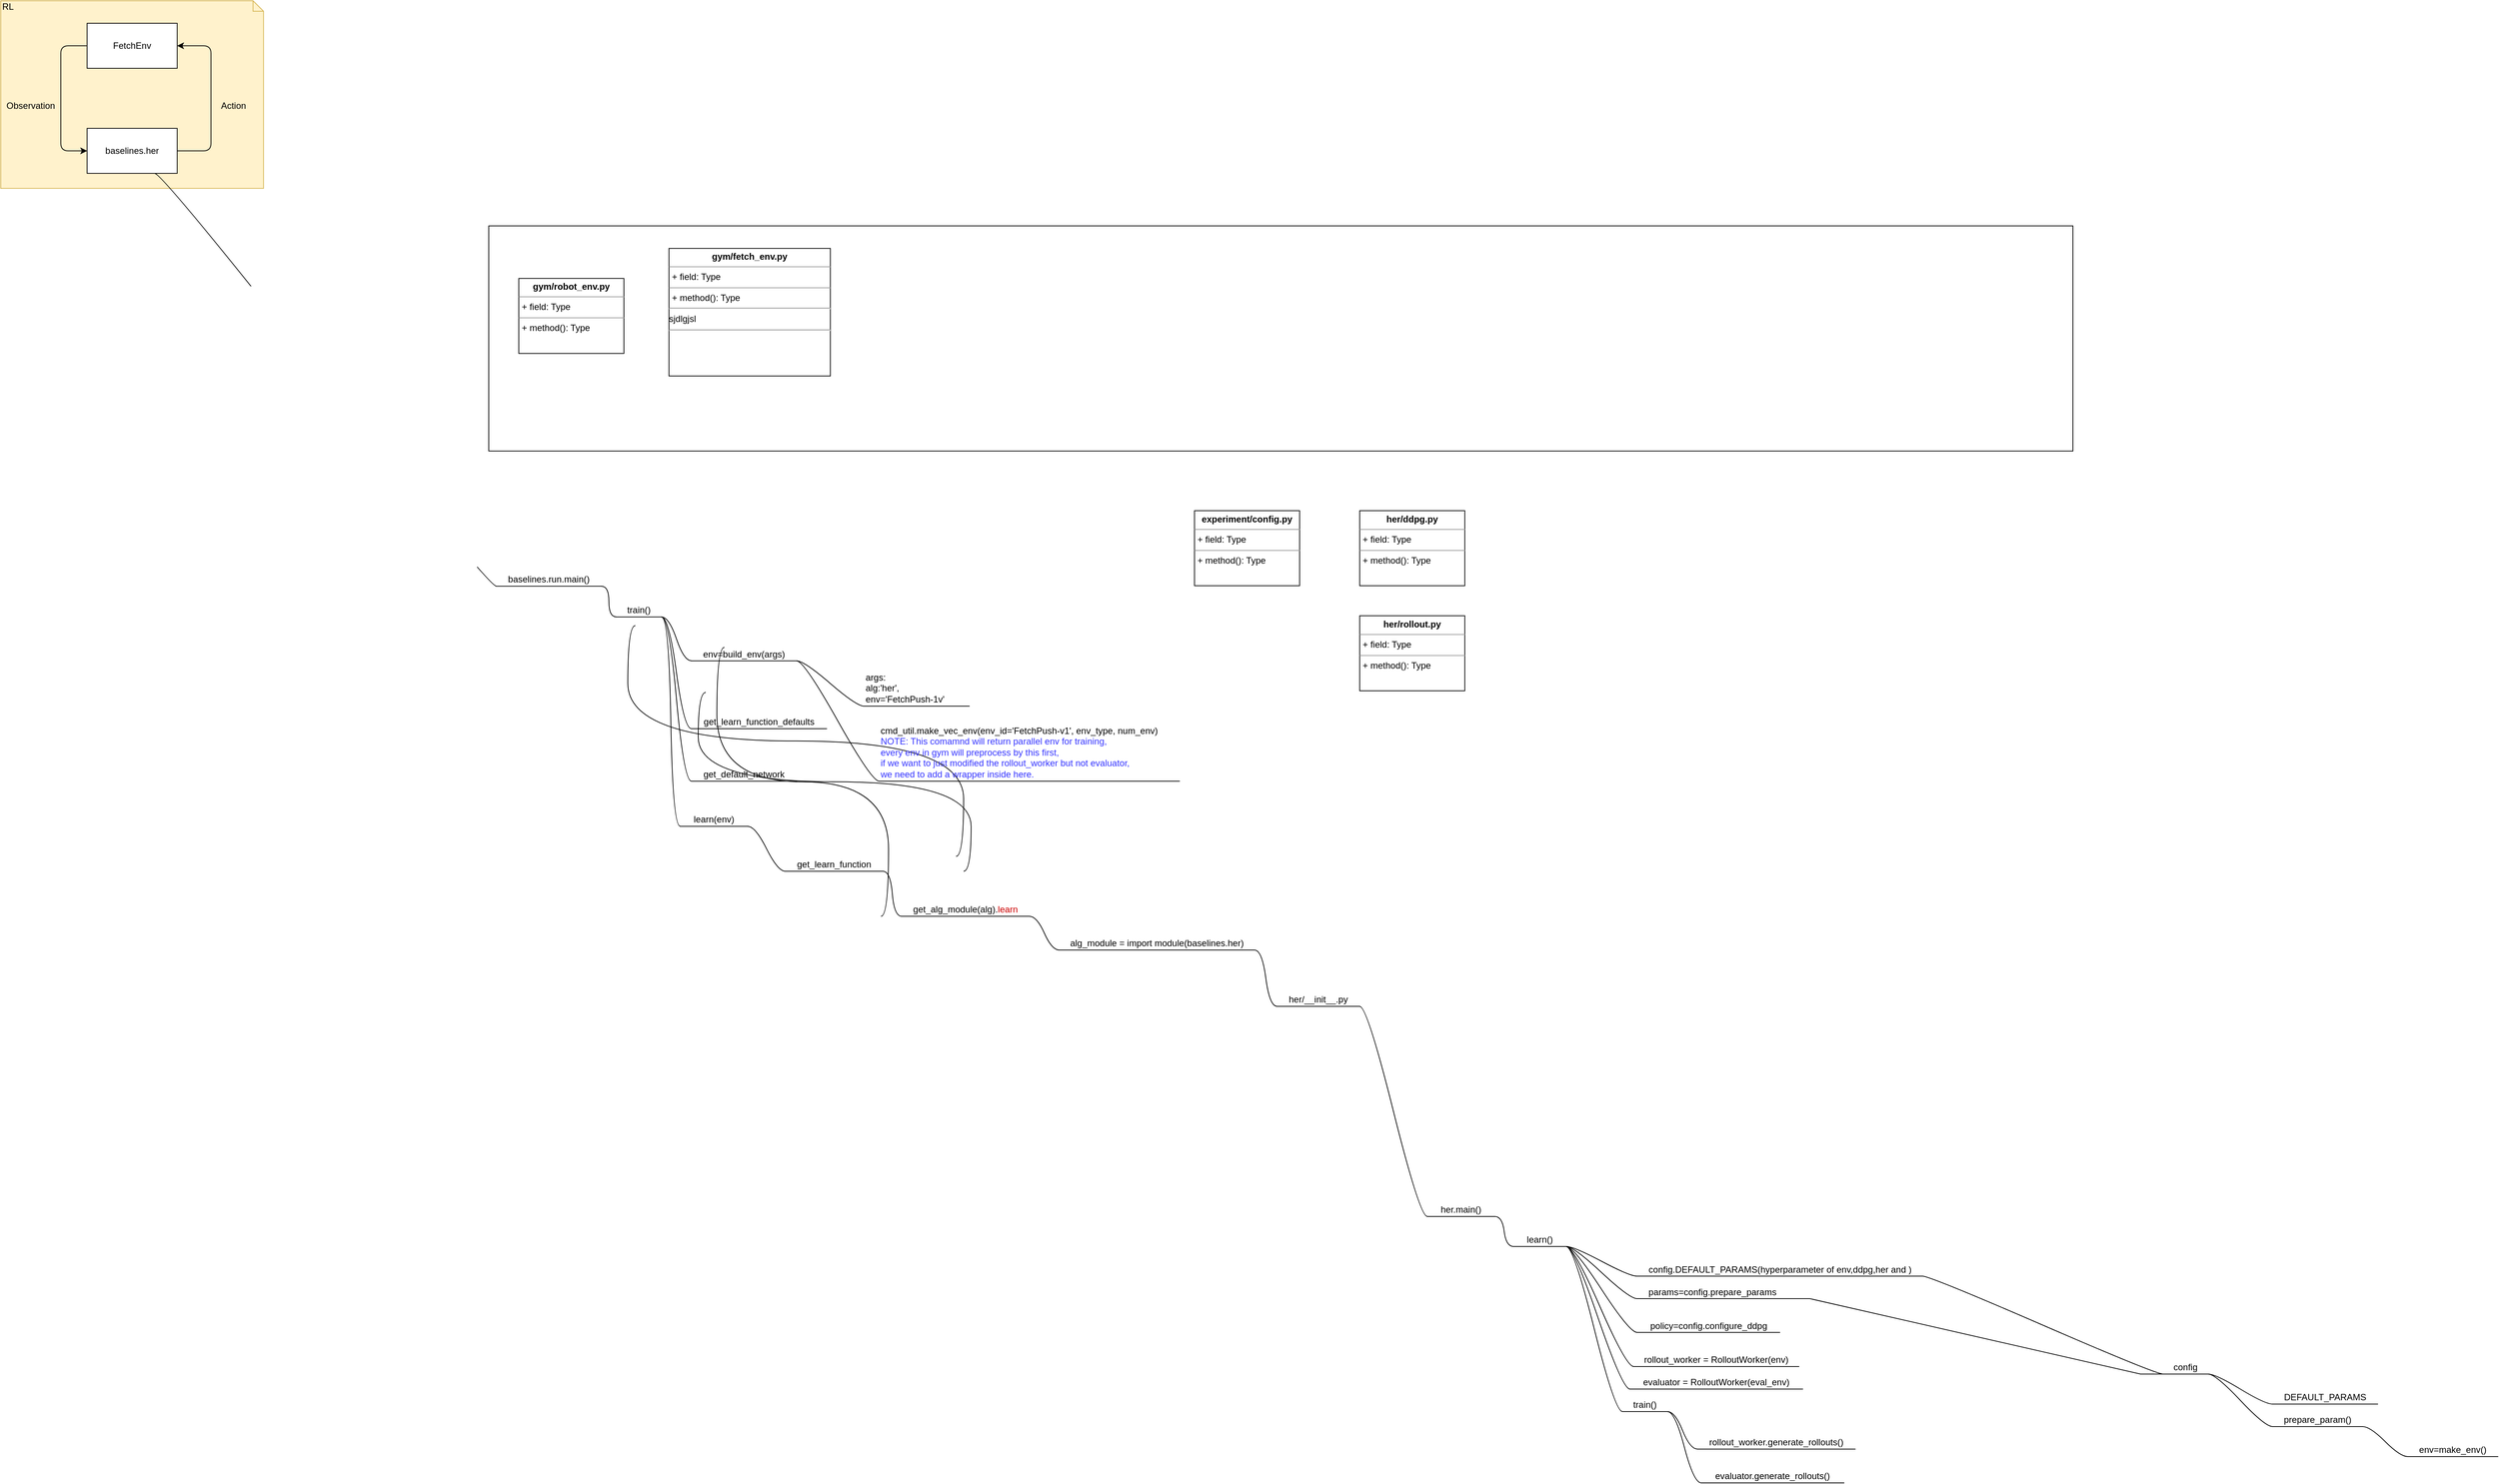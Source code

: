 <mxfile version="11.1.4" type="github"><diagram name="Page-1" id="5f0bae14-7c28-e335-631c-24af17079c00"><mxGraphModel dx="981" dy="626" grid="1" gridSize="10" guides="1" tooltips="1" connect="1" arrows="1" fold="1" page="1" pageScale="1" pageWidth="1100" pageHeight="850" background="#ffffff" math="0" shadow="0"><root><mxCell id="0"/><mxCell id="1" parent="0"/><mxCell id="o8G2DxJrOwmcKDqO7mxw-1" value="RL" style="shape=note;whiteSpace=wrap;html=1;size=14;verticalAlign=top;align=left;spacingTop=-6;fillColor=#fff2cc;strokeColor=#d6b656;" parent="1" vertex="1"><mxGeometry x="20" y="20" width="350" height="250" as="geometry"/></mxCell><mxCell id="o8G2DxJrOwmcKDqO7mxw-2" value="FetchEnv" style="rounded=0;whiteSpace=wrap;html=1;" parent="1" vertex="1"><mxGeometry x="135" y="50" width="120" height="60" as="geometry"/></mxCell><mxCell id="o8G2DxJrOwmcKDqO7mxw-3" value="baselines.her" style="rounded=0;whiteSpace=wrap;html=1;" parent="1" vertex="1"><mxGeometry x="135" y="190" width="120" height="60" as="geometry"/></mxCell><mxCell id="o8G2DxJrOwmcKDqO7mxw-8" value="" style="edgeStyle=elbowEdgeStyle;elbow=vertical;endArrow=classic;html=1;entryX=0;entryY=0.5;entryDx=0;entryDy=0;exitX=0;exitY=0.5;exitDx=0;exitDy=0;" parent="1" source="o8G2DxJrOwmcKDqO7mxw-2" target="o8G2DxJrOwmcKDqO7mxw-3" edge="1"><mxGeometry width="50" height="50" relative="1" as="geometry"><mxPoint x="20" y="370" as="sourcePoint"/><mxPoint x="70" y="320" as="targetPoint"/><Array as="points"><mxPoint x="100" y="150"/></Array></mxGeometry></mxCell><mxCell id="o8G2DxJrOwmcKDqO7mxw-11" value="" style="edgeStyle=elbowEdgeStyle;elbow=vertical;endArrow=classic;html=1;entryX=1;entryY=0.5;entryDx=0;entryDy=0;exitX=1;exitY=0.5;exitDx=0;exitDy=0;" parent="1" source="o8G2DxJrOwmcKDqO7mxw-3" target="o8G2DxJrOwmcKDqO7mxw-2" edge="1"><mxGeometry width="50" height="50" relative="1" as="geometry"><mxPoint x="20" y="370" as="sourcePoint"/><mxPoint x="70" y="320" as="targetPoint"/><Array as="points"><mxPoint x="300" y="150"/></Array></mxGeometry></mxCell><mxCell id="o8G2DxJrOwmcKDqO7mxw-13" value="Observation" style="text;html=1;strokeColor=none;fillColor=none;align=center;verticalAlign=middle;whiteSpace=wrap;rounded=0;" parent="1" vertex="1"><mxGeometry x="40" y="150" width="40" height="20" as="geometry"/></mxCell><mxCell id="o8G2DxJrOwmcKDqO7mxw-14" value="Action" style="text;html=1;strokeColor=none;fillColor=none;align=center;verticalAlign=middle;whiteSpace=wrap;rounded=0;" parent="1" vertex="1"><mxGeometry x="310" y="150" width="40" height="20" as="geometry"/></mxCell><mxCell id="KCClRSggGxn2PrASkZc7-3" value="" style="rounded=0;whiteSpace=wrap;html=1;" vertex="1" parent="1"><mxGeometry x="670" y="320" width="2110" height="300" as="geometry"/></mxCell><mxCell id="o8G2DxJrOwmcKDqO7mxw-16" value="&lt;p style=&quot;margin: 0px ; margin-top: 4px ; text-align: center&quot;&gt;&lt;b&gt;gym/robot_env.py&lt;/b&gt;&lt;/p&gt;&lt;hr size=&quot;1&quot;&gt;&lt;p style=&quot;margin: 0px ; margin-left: 4px&quot;&gt;+ field: Type&lt;/p&gt;&lt;hr size=&quot;1&quot;&gt;&lt;p style=&quot;margin: 0px ; margin-left: 4px&quot;&gt;+ method(): Type&lt;br&gt;&lt;/p&gt;" style="verticalAlign=top;align=left;overflow=fill;fontSize=12;fontFamily=Helvetica;html=1;" parent="1" vertex="1"><mxGeometry x="710" y="390" width="140" height="100" as="geometry"/></mxCell><mxCell id="o8G2DxJrOwmcKDqO7mxw-17" value="&lt;p style=&quot;margin: 0px ; margin-top: 4px ; text-align: center&quot;&gt;&lt;b&gt;gym/fetch_env.py&lt;/b&gt;&lt;/p&gt;&lt;hr size=&quot;1&quot;&gt;&lt;p style=&quot;margin: 0px ; margin-left: 4px&quot;&gt;+ field: Type&lt;/p&gt;&lt;hr size=&quot;1&quot;&gt;&lt;p style=&quot;margin: 0px ; margin-left: 4px&quot;&gt;+ method(): Type&lt;/p&gt;&lt;hr&gt;sjdlgjsl&lt;hr&gt;" style="verticalAlign=top;align=left;overflow=fill;fontSize=12;fontFamily=Helvetica;html=1;" parent="1" vertex="1"><mxGeometry x="910" y="350" width="215" height="170" as="geometry"/></mxCell><mxCell id="KCClRSggGxn2PrASkZc7-9" value="&lt;p style=&quot;margin: 0px ; margin-top: 4px ; text-align: center&quot;&gt;&lt;b&gt;experiment/config.py&lt;/b&gt;&lt;/p&gt;&lt;hr size=&quot;1&quot;&gt;&lt;p style=&quot;margin: 0px ; margin-left: 4px&quot;&gt;+ field: Type&lt;/p&gt;&lt;hr size=&quot;1&quot;&gt;&lt;p style=&quot;margin: 0px ; margin-left: 4px&quot;&gt;+ method(): Type&lt;br&gt;&lt;/p&gt;" style="verticalAlign=top;align=left;overflow=fill;fontSize=12;fontFamily=Helvetica;html=1;" vertex="1" parent="1"><mxGeometry x="1610" y="699.5" width="140" height="100" as="geometry"/></mxCell><mxCell id="KCClRSggGxn2PrASkZc7-10" value="&lt;p style=&quot;margin: 0px ; margin-top: 4px ; text-align: center&quot;&gt;&lt;b&gt;her/rollout.py&lt;/b&gt;&lt;/p&gt;&lt;hr size=&quot;1&quot;&gt;&lt;p style=&quot;margin: 0px ; margin-left: 4px&quot;&gt;+ field: Type&lt;/p&gt;&lt;hr size=&quot;1&quot;&gt;&lt;p style=&quot;margin: 0px ; margin-left: 4px&quot;&gt;+ method(): Type&lt;br&gt;&lt;/p&gt;" style="verticalAlign=top;align=left;overflow=fill;fontSize=12;fontFamily=Helvetica;html=1;" vertex="1" parent="1"><mxGeometry x="1830" y="839.5" width="140" height="100" as="geometry"/></mxCell><mxCell id="KCClRSggGxn2PrASkZc7-12" value="&lt;p style=&quot;margin: 0px ; margin-top: 4px ; text-align: center&quot;&gt;&lt;b&gt;her/ddpg.py&lt;/b&gt;&lt;/p&gt;&lt;hr size=&quot;1&quot;&gt;&lt;p style=&quot;margin: 0px ; margin-left: 4px&quot;&gt;+ field: Type&lt;/p&gt;&lt;hr size=&quot;1&quot;&gt;&lt;p style=&quot;margin: 0px ; margin-left: 4px&quot;&gt;+ method(): Type&lt;br&gt;&lt;/p&gt;" style="verticalAlign=top;align=left;overflow=fill;fontSize=12;fontFamily=Helvetica;html=1;" vertex="1" parent="1"><mxGeometry x="1830" y="699.5" width="140" height="100" as="geometry"/></mxCell><mxCell id="C66drziWJAnPIlBMXxAR-4" value="" style="edgeStyle=entityRelationEdgeStyle;startArrow=none;endArrow=none;segment=10;curved=1;exitX=1;exitY=1;exitDx=0;exitDy=0;" edge="1" source="C66drziWJAnPIlBMXxAR-1" parent="1"><mxGeometry relative="1" as="geometry"><mxPoint x="1292.5" y="1160.167" as="sourcePoint"/><mxPoint x="865.207" y="852.655" as="targetPoint"/></mxGeometry></mxCell><mxCell id="C66drziWJAnPIlBMXxAR-6" value="" style="edgeStyle=entityRelationEdgeStyle;startArrow=none;endArrow=none;segment=10;curved=1;exitX=1;exitY=1;exitDx=0;exitDy=0;" edge="1" source="C66drziWJAnPIlBMXxAR-3" parent="1"><mxGeometry relative="1" as="geometry"><mxPoint x="1302.5" y="1180" as="sourcePoint"/><mxPoint x="959" y="941.621" as="targetPoint"/></mxGeometry></mxCell><mxCell id="C66drziWJAnPIlBMXxAR-8" value="" style="edgeStyle=entityRelationEdgeStyle;startArrow=none;endArrow=none;segment=10;curved=1;exitX=1;exitY=1;exitDx=0;exitDy=0;" edge="1" source="C66drziWJAnPIlBMXxAR-3" parent="1"><mxGeometry relative="1" as="geometry"><mxPoint x="1192.5" y="1240" as="sourcePoint"/><mxPoint x="983.828" y="881.621" as="targetPoint"/></mxGeometry></mxCell><mxCell id="79jJNqFuz86LAAHqG-b1-1" value="baselines.run.main()" style="whiteSpace=wrap;html=1;shape=partialRectangle;top=0;left=0;bottom=1;right=0;points=[[0,1],[1,1]];strokeColor=#000000;fillColor=none;align=center;verticalAlign=bottom;routingCenterY=0.5;snapToPoint=1;container=1;recursiveResize=0;autosize=1;treeFolding=1;treeMoving=1;" vertex="1" parent="1"><mxGeometry x="680.017" y="780.167" width="140" height="20" as="geometry"/></mxCell><mxCell id="79jJNqFuz86LAAHqG-b1-2" value="" style="edgeStyle=entityRelationEdgeStyle;startArrow=none;endArrow=none;segment=10;curved=1;exitX=0.75;exitY=1;exitDx=0;exitDy=0;" edge="1" parent="1" target="79jJNqFuz86LAAHqG-b1-1" source="o8G2DxJrOwmcKDqO7mxw-3"><mxGeometry relative="1" as="geometry"><mxPoint x="640" y="762" as="sourcePoint"/></mxGeometry></mxCell><mxCell id="79jJNqFuz86LAAHqG-b1-3" value="train()" style="whiteSpace=wrap;html=1;shape=partialRectangle;top=0;left=0;bottom=1;right=0;points=[[0,1],[1,1]];strokeColor=#000000;fillColor=none;align=center;verticalAlign=bottom;routingCenterY=0.5;snapToPoint=1;container=1;recursiveResize=0;autosize=1;treeFolding=1;treeMoving=1;" vertex="1" parent="1"><mxGeometry x="840.017" y="821.167" width="60" height="20" as="geometry"/></mxCell><mxCell id="79jJNqFuz86LAAHqG-b1-4" value="" style="edgeStyle=entityRelationEdgeStyle;startArrow=none;endArrow=none;segment=10;curved=1;exitX=1;exitY=1;exitDx=0;exitDy=0;" edge="1" parent="1" source="79jJNqFuz86LAAHqG-b1-1" target="79jJNqFuz86LAAHqG-b1-3"><mxGeometry relative="1" as="geometry"><mxPoint x="770.017" y="851.333" as="sourcePoint"/></mxGeometry></mxCell><mxCell id="79jJNqFuz86LAAHqG-b1-5" value="env=build_env(args)" style="whiteSpace=wrap;html=1;shape=partialRectangle;top=0;left=0;bottom=1;right=0;points=[[0,1],[1,1]];strokeColor=#000000;fillColor=none;align=center;verticalAlign=bottom;routingCenterY=0.5;snapToPoint=1;container=1;recursiveResize=0;autosize=1;treeFolding=1;treeMoving=1;" vertex="1" parent="1"><mxGeometry x="940.017" y="879.667" width="140" height="20" as="geometry"/></mxCell><mxCell id="79jJNqFuz86LAAHqG-b1-6" value="" style="edgeStyle=entityRelationEdgeStyle;startArrow=none;endArrow=none;segment=10;curved=1;exitX=1;exitY=1;exitDx=0;exitDy=0;" edge="1" parent="1" source="79jJNqFuz86LAAHqG-b1-3" target="79jJNqFuz86LAAHqG-b1-5"><mxGeometry relative="1" as="geometry"><mxPoint x="780.017" y="871.167" as="sourcePoint"/></mxGeometry></mxCell><mxCell id="79jJNqFuz86LAAHqG-b1-7" value="learn(env)" style="whiteSpace=wrap;html=1;shape=partialRectangle;top=0;left=0;bottom=1;right=0;points=[[0,1],[1,1]];strokeColor=#000000;fillColor=none;align=center;verticalAlign=bottom;routingCenterY=0.5;snapToPoint=1;container=1;recursiveResize=0;autosize=1;treeFolding=1;treeMoving=1;" vertex="1" parent="1"><mxGeometry x="925.017" y="1100.167" width="90" height="20" as="geometry"/></mxCell><mxCell id="79jJNqFuz86LAAHqG-b1-8" value="" style="edgeStyle=entityRelationEdgeStyle;startArrow=none;endArrow=none;segment=10;curved=1;exitX=1;exitY=1;exitDx=0;exitDy=0;" edge="1" parent="1" source="79jJNqFuz86LAAHqG-b1-3" target="79jJNqFuz86LAAHqG-b1-7"><mxGeometry relative="1" as="geometry"><mxPoint x="670.017" y="931.167" as="sourcePoint"/></mxGeometry></mxCell><mxCell id="79jJNqFuz86LAAHqG-b1-9" value="get_learn_function" style="whiteSpace=wrap;html=1;shape=partialRectangle;top=0;left=0;bottom=1;right=0;points=[[0,1],[1,1]];strokeColor=#000000;fillColor=none;align=center;verticalAlign=bottom;routingCenterY=0.5;snapToPoint=1;container=1;recursiveResize=0;autosize=1;treeFolding=1;treeMoving=1;" vertex="1" parent="1"><mxGeometry x="1065.017" y="1160" width="130" height="20" as="geometry"/></mxCell><mxCell id="79jJNqFuz86LAAHqG-b1-10" value="" style="edgeStyle=entityRelationEdgeStyle;startArrow=none;endArrow=none;segment=10;curved=1;exitX=1;exitY=1;exitDx=0;exitDy=0;" edge="1" parent="1" source="79jJNqFuz86LAAHqG-b1-7" target="79jJNqFuz86LAAHqG-b1-9"><mxGeometry relative="1" as="geometry"><mxPoint x="585.017" y="929.5" as="sourcePoint"/></mxGeometry></mxCell><mxCell id="79jJNqFuz86LAAHqG-b1-11" value="get_alg_module(alg).&lt;font color=&quot;#cc0000&quot;&gt;learn&lt;/font&gt;" style="whiteSpace=wrap;html=1;shape=partialRectangle;top=0;left=0;bottom=1;right=0;points=[[0,1],[1,1]];strokeColor=#000000;fillColor=none;align=center;verticalAlign=bottom;routingCenterY=0.5;snapToPoint=1;container=1;recursiveResize=0;autosize=1;treeFolding=1;treeMoving=1;" vertex="1" parent="1"><mxGeometry x="1220.017" y="1220" width="170" height="20" as="geometry"/></mxCell><mxCell id="79jJNqFuz86LAAHqG-b1-12" value="" style="edgeStyle=entityRelationEdgeStyle;startArrow=none;endArrow=none;segment=10;curved=1;exitX=1;exitY=1;exitDx=0;exitDy=0;" edge="1" parent="1" source="79jJNqFuz86LAAHqG-b1-9" target="79jJNqFuz86LAAHqG-b1-11"><mxGeometry relative="1" as="geometry"><mxPoint x="545.017" y="989.5" as="sourcePoint"/></mxGeometry></mxCell><mxCell id="79jJNqFuz86LAAHqG-b1-13" value="cmd_util.make_vec_env(env_id='FetchPush-v1', env_type, num_env)&lt;br&gt;&lt;font color=&quot;#3333ff&quot;&gt;NOTE: This comamnd will return parallel env for training, &lt;br&gt;every env in gym will preprocess by this first, &lt;br&gt;if we want to just modified the rollout_worker but not evaluator, &lt;br&gt;we need to add a wrapper inside here.&lt;/font&gt;" style="whiteSpace=wrap;html=1;shape=partialRectangle;top=0;left=0;bottom=1;right=0;points=[[0,1],[1,1]];strokeColor=#000000;fillColor=none;align=left;verticalAlign=bottom;routingCenterY=0.5;snapToPoint=1;container=1;recursiveResize=0;autosize=1;treeFolding=1;treeMoving=1;" vertex="1" parent="1"><mxGeometry x="1190" y="970" width="400" height="90" as="geometry"/></mxCell><mxCell id="79jJNqFuz86LAAHqG-b1-14" value="" style="edgeStyle=entityRelationEdgeStyle;startArrow=none;endArrow=none;segment=10;curved=1;exitX=1;exitY=1;exitDx=0;exitDy=0;" edge="1" parent="1" source="79jJNqFuz86LAAHqG-b1-5" target="79jJNqFuz86LAAHqG-b1-13"><mxGeometry relative="1" as="geometry"><mxPoint x="505.017" y="1049.5" as="sourcePoint"/></mxGeometry></mxCell><mxCell id="79jJNqFuz86LAAHqG-b1-15" value="alg_module = import module(baselines.her)" style="whiteSpace=wrap;html=1;shape=partialRectangle;top=0;left=0;bottom=1;right=0;points=[[0,1],[1,1]];strokeColor=#000000;fillColor=none;align=center;verticalAlign=bottom;routingCenterY=0.5;snapToPoint=1;container=1;recursiveResize=0;autosize=1;treeFolding=1;treeMoving=1;" vertex="1" parent="1"><mxGeometry x="1430.017" y="1265" width="260" height="20" as="geometry"/></mxCell><mxCell id="79jJNqFuz86LAAHqG-b1-16" value="" style="edgeStyle=entityRelationEdgeStyle;startArrow=none;endArrow=none;segment=10;curved=1;exitX=1;exitY=1;exitDx=0;exitDy=0;" edge="1" parent="1" source="79jJNqFuz86LAAHqG-b1-11" target="79jJNqFuz86LAAHqG-b1-15"><mxGeometry relative="1" as="geometry"><mxPoint x="625.017" y="979.5" as="sourcePoint"/></mxGeometry></mxCell><mxCell id="79jJNqFuz86LAAHqG-b1-75" style="edgeStyle=entityRelationEdgeStyle;rounded=0;orthogonalLoop=1;jettySize=auto;html=1;exitX=1;exitY=1;exitDx=0;exitDy=0;entryX=0;entryY=1;entryDx=0;entryDy=0;endArrow=none;endFill=0;" edge="1" parent="1" source="79jJNqFuz86LAAHqG-b1-44" target="79jJNqFuz86LAAHqG-b1-73"><mxGeometry relative="1" as="geometry"/></mxCell><mxCell id="79jJNqFuz86LAAHqG-b1-44" value="params=config.prepare_params" style="whiteSpace=wrap;html=1;shape=partialRectangle;top=0;left=0;bottom=1;right=0;points=[[0,1],[1,1]];strokeColor=#000000;fillColor=none;align=center;verticalAlign=bottom;routingCenterY=0.5;snapToPoint=1;container=1;recursiveResize=0;autosize=1;treeFolding=1;treeMoving=1;" vertex="1" parent="1"><mxGeometry x="2199.5" y="1729.5" width="200" height="20" as="geometry"/></mxCell><mxCell id="79jJNqFuz86LAAHqG-b1-45" value="" style="edgeStyle=entityRelationEdgeStyle;startArrow=none;endArrow=none;segment=10;curved=1;exitX=1;exitY=1;exitDx=0;exitDy=0;" edge="1" parent="1" source="79jJNqFuz86LAAHqG-b1-56" target="79jJNqFuz86LAAHqG-b1-44"><mxGeometry relative="1" as="geometry"><mxPoint x="1990" y="1790" as="sourcePoint"/></mxGeometry></mxCell><mxCell id="79jJNqFuz86LAAHqG-b1-46" value="evaluator.generate_rollouts()" style="whiteSpace=wrap;html=1;shape=partialRectangle;top=0;left=0;bottom=1;right=0;points=[[0,1],[1,1]];strokeColor=#000000;fillColor=none;align=center;verticalAlign=bottom;routingCenterY=0.5;snapToPoint=1;container=1;recursiveResize=0;autosize=1;treeFolding=1;treeMoving=1;" vertex="1" parent="1"><mxGeometry x="2285" y="1975" width="190" height="20" as="geometry"/></mxCell><mxCell id="79jJNqFuz86LAAHqG-b1-47" value="" style="edgeStyle=entityRelationEdgeStyle;startArrow=none;endArrow=none;segment=10;curved=1;exitX=1;exitY=1;exitDx=0;exitDy=0;" edge="1" parent="1" source="79jJNqFuz86LAAHqG-b1-50" target="79jJNqFuz86LAAHqG-b1-46"><mxGeometry relative="1" as="geometry"><mxPoint x="2000" y="1890" as="sourcePoint"/></mxGeometry></mxCell><mxCell id="79jJNqFuz86LAAHqG-b1-48" value="rollout_worker.generate_rollouts()" style="whiteSpace=wrap;html=1;shape=partialRectangle;top=0;left=0;bottom=1;right=0;points=[[0,1],[1,1]];strokeColor=#000000;fillColor=none;align=center;verticalAlign=bottom;routingCenterY=0.5;snapToPoint=1;container=1;recursiveResize=0;autosize=1;treeFolding=1;treeMoving=1;" vertex="1" parent="1"><mxGeometry x="2280" y="1930" width="210" height="20" as="geometry"/></mxCell><mxCell id="79jJNqFuz86LAAHqG-b1-49" value="" style="edgeStyle=entityRelationEdgeStyle;startArrow=none;endArrow=none;segment=10;curved=1;exitX=1;exitY=1;exitDx=0;exitDy=0;" edge="1" parent="1" source="79jJNqFuz86LAAHqG-b1-50" target="79jJNqFuz86LAAHqG-b1-48"><mxGeometry relative="1" as="geometry"><mxPoint x="2020" y="1865" as="sourcePoint"/></mxGeometry></mxCell><mxCell id="79jJNqFuz86LAAHqG-b1-50" value="train()" style="whiteSpace=wrap;html=1;shape=partialRectangle;top=0;left=0;bottom=1;right=0;points=[[0,1],[1,1]];strokeColor=#000000;fillColor=none;align=center;verticalAlign=bottom;routingCenterY=0.5;snapToPoint=1;container=1;recursiveResize=0;autosize=1;treeFolding=1;treeMoving=1;" vertex="1" parent="1"><mxGeometry x="2180" y="1880" width="60" height="20" as="geometry"/></mxCell><mxCell id="79jJNqFuz86LAAHqG-b1-51" value="" style="edgeStyle=entityRelationEdgeStyle;startArrow=none;endArrow=none;segment=10;curved=1;exitX=1;exitY=1;exitDx=0;exitDy=0;" edge="1" parent="1" source="79jJNqFuz86LAAHqG-b1-56" target="79jJNqFuz86LAAHqG-b1-50"><mxGeometry relative="1" as="geometry"><mxPoint x="2020" y="1820" as="sourcePoint"/></mxGeometry></mxCell><mxCell id="79jJNqFuz86LAAHqG-b1-52" value="evaluator = RolloutWorker(eval_env)" style="whiteSpace=wrap;html=1;shape=partialRectangle;top=0;left=0;bottom=1;right=0;points=[[0,1],[1,1]];strokeColor=#000000;fillColor=none;align=center;verticalAlign=bottom;routingCenterY=0.5;snapToPoint=1;container=1;recursiveResize=0;autosize=1;treeFolding=1;treeMoving=1;" vertex="1" parent="1"><mxGeometry x="2190" y="1850" width="230" height="20" as="geometry"/></mxCell><mxCell id="79jJNqFuz86LAAHqG-b1-53" value="" style="edgeStyle=entityRelationEdgeStyle;startArrow=none;endArrow=none;segment=10;curved=1;exitX=1;exitY=1;exitDx=0;exitDy=0;" edge="1" parent="1" source="79jJNqFuz86LAAHqG-b1-56" target="79jJNqFuz86LAAHqG-b1-52"><mxGeometry relative="1" as="geometry"><mxPoint x="2030" y="1830" as="sourcePoint"/></mxGeometry></mxCell><mxCell id="79jJNqFuz86LAAHqG-b1-54" value="rollout_worker = RolloutWorker(env)" style="whiteSpace=wrap;html=1;shape=partialRectangle;top=0;left=0;bottom=1;right=0;points=[[0,1],[1,1]];strokeColor=#000000;fillColor=none;align=center;verticalAlign=bottom;routingCenterY=0.5;snapToPoint=1;container=1;recursiveResize=0;autosize=1;treeFolding=1;treeMoving=1;" vertex="1" parent="1"><mxGeometry x="2195" y="1820" width="220" height="20" as="geometry"/></mxCell><mxCell id="79jJNqFuz86LAAHqG-b1-55" value="" style="edgeStyle=entityRelationEdgeStyle;startArrow=none;endArrow=none;segment=10;curved=1;exitX=1;exitY=1;exitDx=0;exitDy=0;" edge="1" parent="1" source="79jJNqFuz86LAAHqG-b1-56" target="79jJNqFuz86LAAHqG-b1-54"><mxGeometry relative="1" as="geometry"><mxPoint x="2040" y="1840" as="sourcePoint"/></mxGeometry></mxCell><mxCell id="79jJNqFuz86LAAHqG-b1-56" value="learn()" style="whiteSpace=wrap;html=1;shape=partialRectangle;top=0;left=0;bottom=1;right=0;points=[[0,1],[1,1]];strokeColor=#000000;fillColor=none;align=center;verticalAlign=bottom;routingCenterY=0.5;snapToPoint=1;container=1;recursiveResize=0;autosize=1;treeFolding=1;treeMoving=1;" vertex="1" parent="1"><mxGeometry x="2035" y="1660" width="70" height="20" as="geometry"/></mxCell><mxCell id="79jJNqFuz86LAAHqG-b1-57" value="" style="edgeStyle=entityRelationEdgeStyle;startArrow=none;endArrow=none;segment=10;curved=1;exitX=1;exitY=1;exitDx=0;exitDy=0;" edge="1" parent="1" source="79jJNqFuz86LAAHqG-b1-58" target="79jJNqFuz86LAAHqG-b1-56"><mxGeometry relative="1" as="geometry"><mxPoint x="2105" y="1640" as="sourcePoint"/></mxGeometry></mxCell><mxCell id="79jJNqFuz86LAAHqG-b1-58" value="her.main()" style="whiteSpace=wrap;html=1;shape=partialRectangle;top=0;left=0;bottom=1;right=0;points=[[0,1],[1,1]];strokeColor=#000000;fillColor=none;align=center;verticalAlign=bottom;routingCenterY=0.5;snapToPoint=1;container=1;recursiveResize=0;autosize=1;treeFolding=1;treeMoving=1;" vertex="1" parent="1"><mxGeometry x="1920" y="1620" width="90" height="20" as="geometry"/></mxCell><mxCell id="79jJNqFuz86LAAHqG-b1-59" value="" style="edgeStyle=entityRelationEdgeStyle;startArrow=none;endArrow=none;segment=10;curved=1;exitX=1;exitY=1;exitDx=0;exitDy=0;" edge="1" parent="1" source="79jJNqFuz86LAAHqG-b1-62" target="79jJNqFuz86LAAHqG-b1-58"><mxGeometry relative="1" as="geometry"><mxPoint x="1890" y="1622.667" as="sourcePoint"/></mxGeometry></mxCell><mxCell id="79jJNqFuz86LAAHqG-b1-60" value="args:&lt;br&gt;alg:'her',&lt;br&gt;env='FetchPush-1v'" style="whiteSpace=wrap;html=1;shape=partialRectangle;top=0;left=0;bottom=1;right=0;points=[[0,1],[1,1]];strokeColor=#000000;fillColor=none;align=left;verticalAlign=bottom;routingCenterY=0.5;snapToPoint=1;container=1;recursiveResize=0;autosize=1;treeFolding=1;treeMoving=1;" vertex="1" parent="1"><mxGeometry x="1170" y="905" width="140" height="55" as="geometry"/></mxCell><mxCell id="79jJNqFuz86LAAHqG-b1-61" value="" style="edgeStyle=entityRelationEdgeStyle;startArrow=none;endArrow=none;segment=10;curved=1;exitX=1;exitY=1;exitDx=0;exitDy=0;" edge="1" target="79jJNqFuz86LAAHqG-b1-60" parent="1" source="79jJNqFuz86LAAHqG-b1-5"><mxGeometry relative="1" as="geometry"><mxPoint x="1050.207" y="922.276" as="sourcePoint"/></mxGeometry></mxCell><mxCell id="79jJNqFuz86LAAHqG-b1-62" value="her/__init__.py" style="whiteSpace=wrap;html=1;shape=partialRectangle;top=0;left=0;bottom=1;right=0;points=[[0,1],[1,1]];strokeColor=#000000;fillColor=none;align=center;verticalAlign=bottom;routingCenterY=0.5;snapToPoint=1;container=1;recursiveResize=0;autosize=1;treeFolding=1;treeMoving=1;" vertex="1" parent="1"><mxGeometry x="1720" y="1340" width="110" height="20" as="geometry"/></mxCell><mxCell id="79jJNqFuz86LAAHqG-b1-63" value="" style="edgeStyle=entityRelationEdgeStyle;startArrow=none;endArrow=none;segment=10;curved=1;exitX=1;exitY=1;exitDx=0;exitDy=0;" edge="1" target="79jJNqFuz86LAAHqG-b1-62" parent="1" source="79jJNqFuz86LAAHqG-b1-15"><mxGeometry relative="1" as="geometry"><mxPoint x="1680" y="1000" as="sourcePoint"/></mxGeometry></mxCell><mxCell id="79jJNqFuz86LAAHqG-b1-64" value="get_learn_function_defaults" style="whiteSpace=wrap;html=1;shape=partialRectangle;top=0;left=0;bottom=1;right=0;points=[[0,1],[1,1]];strokeColor=#000000;fillColor=none;align=center;verticalAlign=bottom;routingCenterY=0.5;snapToPoint=1;container=1;recursiveResize=0;autosize=1;treeFolding=1;treeMoving=1;" vertex="1" parent="1"><mxGeometry x="940" y="970" width="180" height="20" as="geometry"/></mxCell><mxCell id="79jJNqFuz86LAAHqG-b1-65" value="" style="edgeStyle=entityRelationEdgeStyle;startArrow=none;endArrow=none;segment=10;curved=1;exitX=1;exitY=1;exitDx=0;exitDy=0;" edge="1" target="79jJNqFuz86LAAHqG-b1-64" parent="1" source="79jJNqFuz86LAAHqG-b1-3"><mxGeometry relative="1" as="geometry"><mxPoint x="915" y="841" as="sourcePoint"/></mxGeometry></mxCell><mxCell id="79jJNqFuz86LAAHqG-b1-66" value="get_default_network" style="whiteSpace=wrap;html=1;shape=partialRectangle;top=0;left=0;bottom=1;right=0;points=[[0,1],[1,1]];strokeColor=#000000;fillColor=none;align=center;verticalAlign=bottom;routingCenterY=0.5;snapToPoint=1;container=1;recursiveResize=0;autosize=1;treeFolding=1;treeMoving=1;" vertex="1" parent="1"><mxGeometry x="940" y="1040" width="140" height="20" as="geometry"/></mxCell><mxCell id="79jJNqFuz86LAAHqG-b1-67" value="" style="edgeStyle=entityRelationEdgeStyle;startArrow=none;endArrow=none;segment=10;curved=1;exitX=1;exitY=1;exitDx=0;exitDy=0;" edge="1" target="79jJNqFuz86LAAHqG-b1-66" parent="1" source="79jJNqFuz86LAAHqG-b1-3"><mxGeometry relative="1" as="geometry"><mxPoint x="865" y="1220" as="sourcePoint"/></mxGeometry></mxCell><mxCell id="79jJNqFuz86LAAHqG-b1-68" value="config.DEFAULT_PARAMS(hyperparameter of env,ddpg,her and )" style="whiteSpace=wrap;html=1;shape=partialRectangle;top=0;left=0;bottom=1;right=0;points=[[0,1],[1,1]];strokeColor=#000000;fillColor=none;align=center;verticalAlign=bottom;routingCenterY=0.5;snapToPoint=1;container=1;recursiveResize=0;autosize=1;treeFolding=1;treeMoving=1;" vertex="1" parent="1"><mxGeometry x="2199.5" y="1699.5" width="380" height="20" as="geometry"/></mxCell><mxCell id="79jJNqFuz86LAAHqG-b1-69" value="" style="edgeStyle=entityRelationEdgeStyle;startArrow=none;endArrow=none;segment=10;curved=1;exitX=1;exitY=1;exitDx=0;exitDy=0;" edge="1" parent="1" target="79jJNqFuz86LAAHqG-b1-68" source="79jJNqFuz86LAAHqG-b1-56"><mxGeometry relative="1" as="geometry"><mxPoint x="2120" y="1649.833" as="sourcePoint"/></mxGeometry></mxCell><mxCell id="79jJNqFuz86LAAHqG-b1-73" value="config" style="whiteSpace=wrap;html=1;shape=partialRectangle;top=0;left=0;bottom=1;right=0;points=[[0,1],[1,1]];strokeColor=#000000;fillColor=none;align=center;verticalAlign=bottom;routingCenterY=0.5;snapToPoint=1;container=1;recursiveResize=0;autosize=1;treeFolding=1;treeMoving=1;" vertex="1" parent="1"><mxGeometry x="2900" y="1830" width="60" height="20" as="geometry"/></mxCell><mxCell id="79jJNqFuz86LAAHqG-b1-74" value="" style="edgeStyle=entityRelationEdgeStyle;startArrow=none;endArrow=none;segment=10;curved=1;exitX=1;exitY=1;exitDx=0;exitDy=0;" edge="1" target="79jJNqFuz86LAAHqG-b1-73" parent="1" source="79jJNqFuz86LAAHqG-b1-68"><mxGeometry relative="1" as="geometry"><mxPoint x="2749.5" y="1850" as="sourcePoint"/></mxGeometry></mxCell><mxCell id="79jJNqFuz86LAAHqG-b1-76" value="DEFAULT_PARAMS" style="whiteSpace=wrap;html=1;shape=partialRectangle;top=0;left=0;bottom=1;right=0;points=[[0,1],[1,1]];strokeColor=#000000;fillColor=none;align=center;verticalAlign=bottom;routingCenterY=0.5;snapToPoint=1;container=1;recursiveResize=0;autosize=1;treeFolding=1;treeMoving=1;" vertex="1" parent="1"><mxGeometry x="3045.882" y="1870" width="140" height="20" as="geometry"/></mxCell><mxCell id="79jJNqFuz86LAAHqG-b1-77" value="" style="edgeStyle=entityRelationEdgeStyle;startArrow=none;endArrow=none;segment=10;curved=1;exitX=1;exitY=1;exitDx=0;exitDy=0;" edge="1" target="79jJNqFuz86LAAHqG-b1-76" parent="1" source="79jJNqFuz86LAAHqG-b1-73"><mxGeometry relative="1" as="geometry"><mxPoint x="3015.882" y="1840" as="sourcePoint"/></mxGeometry></mxCell><mxCell id="79jJNqFuz86LAAHqG-b1-78" value="prepare_param()" style="whiteSpace=wrap;html=1;shape=partialRectangle;top=0;left=0;bottom=1;right=0;points=[[0,1],[1,1]];strokeColor=#000000;fillColor=none;align=center;verticalAlign=bottom;routingCenterY=0.5;snapToPoint=1;container=1;recursiveResize=0;autosize=1;treeFolding=1;treeMoving=1;" vertex="1" parent="1"><mxGeometry x="3045.882" y="1900" width="120" height="20" as="geometry"/></mxCell><mxCell id="79jJNqFuz86LAAHqG-b1-79" value="" style="edgeStyle=entityRelationEdgeStyle;startArrow=none;endArrow=none;segment=10;curved=1;exitX=1;exitY=1;exitDx=0;exitDy=0;" edge="1" parent="1" target="79jJNqFuz86LAAHqG-b1-78" source="79jJNqFuz86LAAHqG-b1-73"><mxGeometry relative="1" as="geometry"><mxPoint x="3005.882" y="1940" as="sourcePoint"/></mxGeometry></mxCell><mxCell id="79jJNqFuz86LAAHqG-b1-80" value="env=make_env()" style="whiteSpace=wrap;html=1;shape=partialRectangle;top=0;left=0;bottom=1;right=0;points=[[0,1],[1,1]];strokeColor=#000000;fillColor=none;align=center;verticalAlign=bottom;routingCenterY=0.5;snapToPoint=1;container=1;recursiveResize=0;autosize=1;treeFolding=1;treeMoving=1;" vertex="1" parent="1"><mxGeometry x="3226" y="1940" width="120" height="20" as="geometry"/></mxCell><mxCell id="79jJNqFuz86LAAHqG-b1-81" value="" style="edgeStyle=entityRelationEdgeStyle;startArrow=none;endArrow=none;segment=10;curved=1;exitX=1;exitY=1;exitDx=0;exitDy=0;" edge="1" target="79jJNqFuz86LAAHqG-b1-80" parent="1" source="79jJNqFuz86LAAHqG-b1-78"><mxGeometry relative="1" as="geometry"><mxPoint x="3186" y="1980" as="sourcePoint"/></mxGeometry></mxCell><mxCell id="79jJNqFuz86LAAHqG-b1-83" value="policy=config.configure_ddpg" style="whiteSpace=wrap;html=1;shape=partialRectangle;top=0;left=0;bottom=1;right=0;points=[[0,1],[1,1]];strokeColor=#000000;fillColor=none;align=center;verticalAlign=bottom;routingCenterY=0.5;snapToPoint=1;container=1;recursiveResize=0;autosize=1;treeFolding=1;treeMoving=1;" vertex="1" parent="1"><mxGeometry x="2199.5" y="1774.5" width="190" height="20" as="geometry"/></mxCell><mxCell id="79jJNqFuz86LAAHqG-b1-84" value="" style="edgeStyle=entityRelationEdgeStyle;startArrow=none;endArrow=none;segment=10;curved=1;exitX=1;exitY=1;exitDx=0;exitDy=0;" edge="1" parent="1" target="79jJNqFuz86LAAHqG-b1-83" source="79jJNqFuz86LAAHqG-b1-56"><mxGeometry relative="1" as="geometry"><mxPoint x="2100.207" y="1639.707" as="sourcePoint"/></mxGeometry></mxCell></root></mxGraphModel></diagram><diagram id="_BhkeFghuTzOhb48jlOZ" name="draft"><mxGraphModel dx="1185" dy="649" grid="1" gridSize="10" guides="1" tooltips="1" connect="1" arrows="1" fold="1" page="1" pageScale="1" pageWidth="850" pageHeight="1100" math="0" shadow="0"><root><mxCell id="na6fTyp5HJqbeO_O7rfL-0"/><mxCell id="na6fTyp5HJqbeO_O7rfL-1" parent="na6fTyp5HJqbeO_O7rfL-0"/><mxCell id="na6fTyp5HJqbeO_O7rfL-2" value="main()-train()-env=build_env(args)--learn(env,seed,total_timesteps)---get_learn_function()----get_alg_module(alg).learn-----import_module()" style="text;html=1;" vertex="1" parent="na6fTyp5HJqbeO_O7rfL-1"><mxGeometry x="120" y="120" width="760" height="30" as="geometry"/></mxCell><mxCell id="na6fTyp5HJqbeO_O7rfL-3" value="main()" style="whiteSpace=wrap;html=1;shape=partialRectangle;top=0;left=0;bottom=1;right=0;points=[[0,1],[1,1]];strokeColor=#000000;fillColor=none;align=center;verticalAlign=bottom;routingCenterY=0.5;snapToPoint=1;container=1;recursiveResize=0;autosize=1;treeFolding=1;treeMoving=1;" vertex="1" parent="na6fTyp5HJqbeO_O7rfL-1"><mxGeometry x="175" y="281.667" width="70" height="20" as="geometry"/></mxCell><mxCell id="na6fTyp5HJqbeO_O7rfL-4" value="" style="edgeStyle=entityRelationEdgeStyle;startArrow=none;endArrow=none;segment=10;curved=1;" edge="1" target="na6fTyp5HJqbeO_O7rfL-3" parent="na6fTyp5HJqbeO_O7rfL-1"><mxGeometry relative="1" as="geometry"><mxPoint x="145" y="301.667" as="sourcePoint"/></mxGeometry></mxCell><mxCell id="na6fTyp5HJqbeO_O7rfL-6" value="train()" style="whiteSpace=wrap;html=1;shape=partialRectangle;top=0;left=0;bottom=1;right=0;points=[[0,1],[1,1]];strokeColor=#000000;fillColor=none;align=center;verticalAlign=bottom;routingCenterY=0.5;snapToPoint=1;container=1;recursiveResize=0;autosize=1;treeFolding=1;treeMoving=1;" vertex="1" parent="na6fTyp5HJqbeO_O7rfL-1"><mxGeometry x="275" y="301.667" width="60" height="20" as="geometry"/></mxCell><mxCell id="na6fTyp5HJqbeO_O7rfL-7" value="" style="edgeStyle=entityRelationEdgeStyle;startArrow=none;endArrow=none;segment=10;curved=1;exitX=1;exitY=1;exitDx=0;exitDy=0;" edge="1" target="na6fTyp5HJqbeO_O7rfL-6" parent="na6fTyp5HJqbeO_O7rfL-1" source="na6fTyp5HJqbeO_O7rfL-3"><mxGeometry relative="1" as="geometry"><mxPoint x="205" y="331.833" as="sourcePoint"/></mxGeometry></mxCell><mxCell id="I6tmnjMvbKgooeUlO9eO-0" value="env=build_env(args)" style="whiteSpace=wrap;html=1;shape=partialRectangle;top=0;left=0;bottom=1;right=0;points=[[0,1],[1,1]];strokeColor=#000000;fillColor=none;align=center;verticalAlign=bottom;routingCenterY=0.5;snapToPoint=1;container=1;recursiveResize=0;autosize=1;treeFolding=1;treeMoving=1;" vertex="1" parent="na6fTyp5HJqbeO_O7rfL-1"><mxGeometry x="360" y="371.667" width="140" height="20" as="geometry"/></mxCell><mxCell id="I6tmnjMvbKgooeUlO9eO-1" value="" style="edgeStyle=entityRelationEdgeStyle;startArrow=none;endArrow=none;segment=10;curved=1;exitX=1;exitY=1;exitDx=0;exitDy=0;" edge="1" target="I6tmnjMvbKgooeUlO9eO-0" parent="na6fTyp5HJqbeO_O7rfL-1" source="na6fTyp5HJqbeO_O7rfL-6"><mxGeometry relative="1" as="geometry"><mxPoint x="215" y="351.667" as="sourcePoint"/></mxGeometry></mxCell><mxCell id="I6tmnjMvbKgooeUlO9eO-3" value="learn(env)" style="whiteSpace=wrap;html=1;shape=partialRectangle;top=0;left=0;bottom=1;right=0;points=[[0,1],[1,1]];strokeColor=#000000;fillColor=none;align=center;verticalAlign=bottom;routingCenterY=0.5;snapToPoint=1;container=1;recursiveResize=0;autosize=1;treeFolding=1;treeMoving=1;" vertex="1" parent="na6fTyp5HJqbeO_O7rfL-1"><mxGeometry x="385" y="311.667" width="90" height="20" as="geometry"/></mxCell><mxCell id="I6tmnjMvbKgooeUlO9eO-4" value="" style="edgeStyle=entityRelationEdgeStyle;startArrow=none;endArrow=none;segment=10;curved=1;exitX=1;exitY=1;exitDx=0;exitDy=0;" edge="1" target="I6tmnjMvbKgooeUlO9eO-3" parent="na6fTyp5HJqbeO_O7rfL-1" source="na6fTyp5HJqbeO_O7rfL-6"><mxGeometry relative="1" as="geometry"><mxPoint x="105" y="411.667" as="sourcePoint"/></mxGeometry></mxCell><mxCell id="I6tmnjMvbKgooeUlO9eO-5" value="get_learn_function" style="whiteSpace=wrap;html=1;shape=partialRectangle;top=0;left=0;bottom=1;right=0;points=[[0,1],[1,1]];strokeColor=#000000;fillColor=none;align=center;verticalAlign=bottom;routingCenterY=0.5;snapToPoint=1;container=1;recursiveResize=0;autosize=1;treeFolding=1;treeMoving=1;" vertex="1" parent="na6fTyp5HJqbeO_O7rfL-1"><mxGeometry x="500" y="340" width="130" height="20" as="geometry"/></mxCell><mxCell id="I6tmnjMvbKgooeUlO9eO-6" value="" style="edgeStyle=entityRelationEdgeStyle;startArrow=none;endArrow=none;segment=10;curved=1;exitX=1;exitY=1;exitDx=0;exitDy=0;" edge="1" target="I6tmnjMvbKgooeUlO9eO-5" parent="na6fTyp5HJqbeO_O7rfL-1" source="I6tmnjMvbKgooeUlO9eO-3"><mxGeometry relative="1" as="geometry"><mxPoint x="20" y="410" as="sourcePoint"/></mxGeometry></mxCell><mxCell id="I6tmnjMvbKgooeUlO9eO-7" value="get_alg_module(alg).&lt;font color=&quot;#cc0000&quot;&gt;learn&lt;/font&gt;" style="whiteSpace=wrap;html=1;shape=partialRectangle;top=0;left=0;bottom=1;right=0;points=[[0,1],[1,1]];strokeColor=#000000;fillColor=none;align=center;verticalAlign=bottom;routingCenterY=0.5;snapToPoint=1;container=1;recursiveResize=0;autosize=1;treeFolding=1;treeMoving=1;" vertex="1" parent="na6fTyp5HJqbeO_O7rfL-1"><mxGeometry x="660" y="371.5" width="170" height="20" as="geometry"/></mxCell><mxCell id="I6tmnjMvbKgooeUlO9eO-8" value="" style="edgeStyle=entityRelationEdgeStyle;startArrow=none;endArrow=none;segment=10;curved=1;exitX=1;exitY=1;exitDx=0;exitDy=0;" edge="1" target="I6tmnjMvbKgooeUlO9eO-7" parent="na6fTyp5HJqbeO_O7rfL-1" source="I6tmnjMvbKgooeUlO9eO-5"><mxGeometry relative="1" as="geometry"><mxPoint x="-20" y="470" as="sourcePoint"/></mxGeometry></mxCell><mxCell id="I6tmnjMvbKgooeUlO9eO-9" value="cmd_util.make_vec_env()" style="whiteSpace=wrap;html=1;shape=partialRectangle;top=0;left=0;bottom=1;right=0;points=[[0,1],[1,1]];strokeColor=#000000;fillColor=none;align=center;verticalAlign=bottom;routingCenterY=0.5;snapToPoint=1;container=1;recursiveResize=0;autosize=1;treeFolding=1;treeMoving=1;" vertex="1" parent="na6fTyp5HJqbeO_O7rfL-1"><mxGeometry x="535" y="430" width="170" height="20" as="geometry"/></mxCell><mxCell id="I6tmnjMvbKgooeUlO9eO-10" value="" style="edgeStyle=entityRelationEdgeStyle;startArrow=none;endArrow=none;segment=10;curved=1;exitX=1;exitY=1;exitDx=0;exitDy=0;" edge="1" target="I6tmnjMvbKgooeUlO9eO-9" parent="na6fTyp5HJqbeO_O7rfL-1" source="I6tmnjMvbKgooeUlO9eO-0"><mxGeometry relative="1" as="geometry"><mxPoint x="-60" y="530" as="sourcePoint"/></mxGeometry></mxCell><mxCell id="3ZajXIqvQUSiI6r8xYd8-0" value="import module(baselines.her)" style="whiteSpace=wrap;html=1;shape=partialRectangle;top=0;left=0;bottom=1;right=0;points=[[0,1],[1,1]];strokeColor=#000000;fillColor=none;align=center;verticalAlign=bottom;routingCenterY=0.5;snapToPoint=1;container=1;recursiveResize=0;autosize=1;treeFolding=1;treeMoving=1;" vertex="1" parent="na6fTyp5HJqbeO_O7rfL-1"><mxGeometry x="850" y="410" width="190" height="20" as="geometry"/></mxCell><mxCell id="3ZajXIqvQUSiI6r8xYd8-1" value="" style="edgeStyle=entityRelationEdgeStyle;startArrow=none;endArrow=none;segment=10;curved=1;exitX=1;exitY=1;exitDx=0;exitDy=0;" edge="1" target="3ZajXIqvQUSiI6r8xYd8-0" parent="na6fTyp5HJqbeO_O7rfL-1" source="I6tmnjMvbKgooeUlO9eO-7"><mxGeometry relative="1" as="geometry"><mxPoint x="60" y="460" as="sourcePoint"/></mxGeometry></mxCell></root></mxGraphModel></diagram></mxfile>